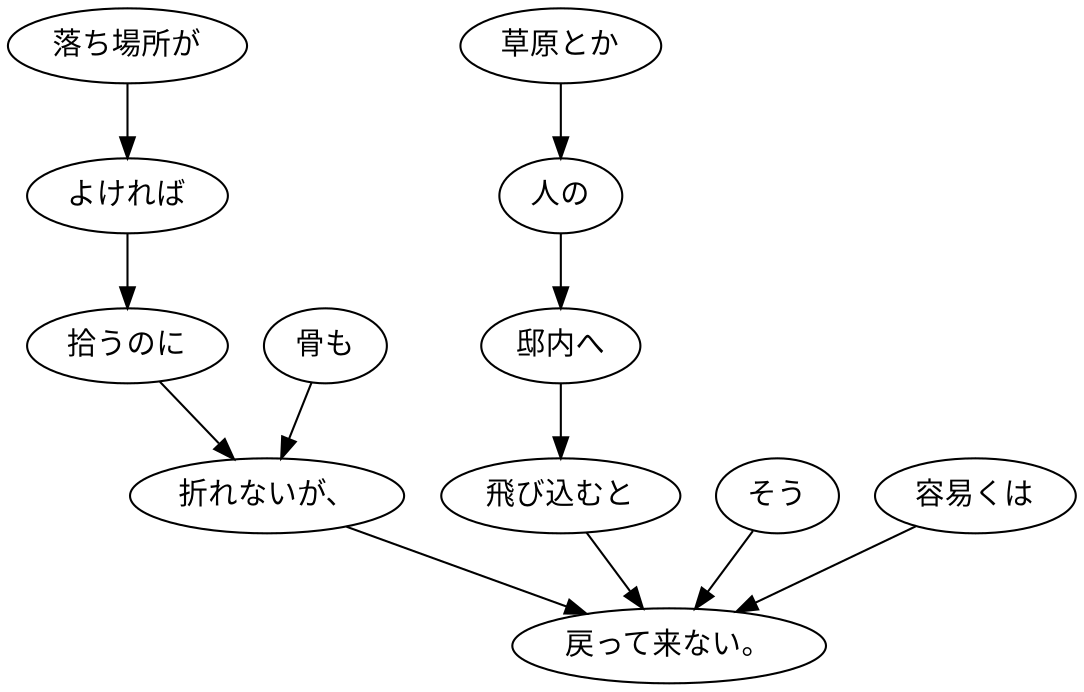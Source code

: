 digraph graph5069 {
	node0 [label="落ち場所が"];
	node1 [label="よければ"];
	node2 [label="拾うのに"];
	node3 [label="骨も"];
	node4 [label="折れないが、"];
	node5 [label="草原とか"];
	node6 [label="人の"];
	node7 [label="邸内へ"];
	node8 [label="飛び込むと"];
	node9 [label="そう"];
	node10 [label="容易くは"];
	node11 [label="戻って来ない。"];
	node0 -> node1;
	node1 -> node2;
	node2 -> node4;
	node3 -> node4;
	node4 -> node11;
	node5 -> node6;
	node6 -> node7;
	node7 -> node8;
	node8 -> node11;
	node9 -> node11;
	node10 -> node11;
}
